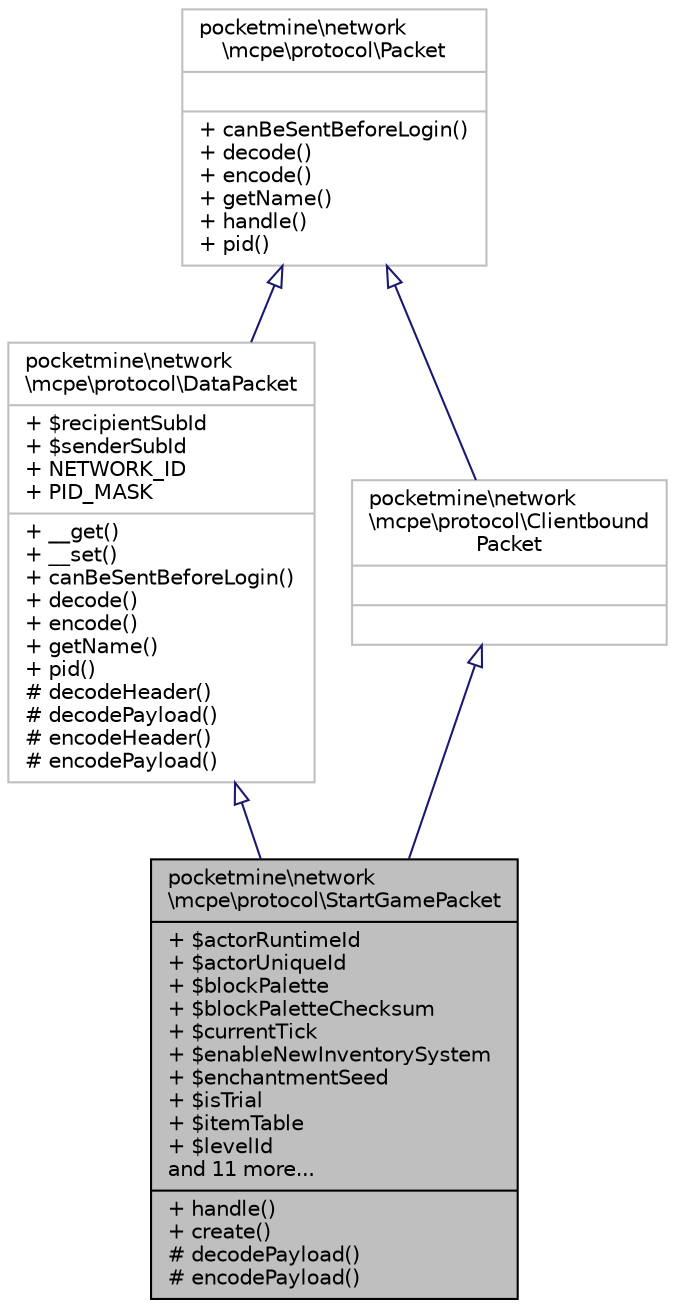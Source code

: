 digraph "pocketmine\network\mcpe\protocol\StartGamePacket"
{
 // INTERACTIVE_SVG=YES
 // LATEX_PDF_SIZE
  edge [fontname="Helvetica",fontsize="10",labelfontname="Helvetica",labelfontsize="10"];
  node [fontname="Helvetica",fontsize="10",shape=record];
  Node1 [label="{pocketmine\\network\l\\mcpe\\protocol\\StartGamePacket\n|+ $actorRuntimeId\l+ $actorUniqueId\l+ $blockPalette\l+ $blockPaletteChecksum\l+ $currentTick\l+ $enableNewInventorySystem\l+ $enchantmentSeed\l+ $isTrial\l+ $itemTable\l+ $levelId\land 11 more...\l|+ handle()\l+ create()\l# decodePayload()\l# encodePayload()\l}",height=0.2,width=0.4,color="black", fillcolor="grey75", style="filled", fontcolor="black",tooltip=" "];
  Node2 -> Node1 [dir="back",color="midnightblue",fontsize="10",style="solid",arrowtail="onormal",fontname="Helvetica"];
  Node2 [label="{pocketmine\\network\l\\mcpe\\protocol\\DataPacket\n|+ $recipientSubId\l+ $senderSubId\l+ NETWORK_ID\l+ PID_MASK\l|+ __get()\l+ __set()\l+ canBeSentBeforeLogin()\l+ decode()\l+ encode()\l+ getName()\l+ pid()\l# decodeHeader()\l# decodePayload()\l# encodeHeader()\l# encodePayload()\l}",height=0.2,width=0.4,color="grey75", fillcolor="white", style="filled",URL="$d1/ddb/classpocketmine_1_1network_1_1mcpe_1_1protocol_1_1_data_packet.html",tooltip=" "];
  Node3 -> Node2 [dir="back",color="midnightblue",fontsize="10",style="solid",arrowtail="onormal",fontname="Helvetica"];
  Node3 [label="{pocketmine\\network\l\\mcpe\\protocol\\Packet\n||+ canBeSentBeforeLogin()\l+ decode()\l+ encode()\l+ getName()\l+ handle()\l+ pid()\l}",height=0.2,width=0.4,color="grey75", fillcolor="white", style="filled",URL="$d4/d5d/interfacepocketmine_1_1network_1_1mcpe_1_1protocol_1_1_packet.html",tooltip=" "];
  Node4 -> Node1 [dir="back",color="midnightblue",fontsize="10",style="solid",arrowtail="onormal",fontname="Helvetica"];
  Node4 [label="{pocketmine\\network\l\\mcpe\\protocol\\Clientbound\lPacket\n||}",height=0.2,width=0.4,color="grey75", fillcolor="white", style="filled",URL="$da/d77/interfacepocketmine_1_1network_1_1mcpe_1_1protocol_1_1_clientbound_packet.html",tooltip=" "];
  Node3 -> Node4 [dir="back",color="midnightblue",fontsize="10",style="solid",arrowtail="onormal",fontname="Helvetica"];
}
